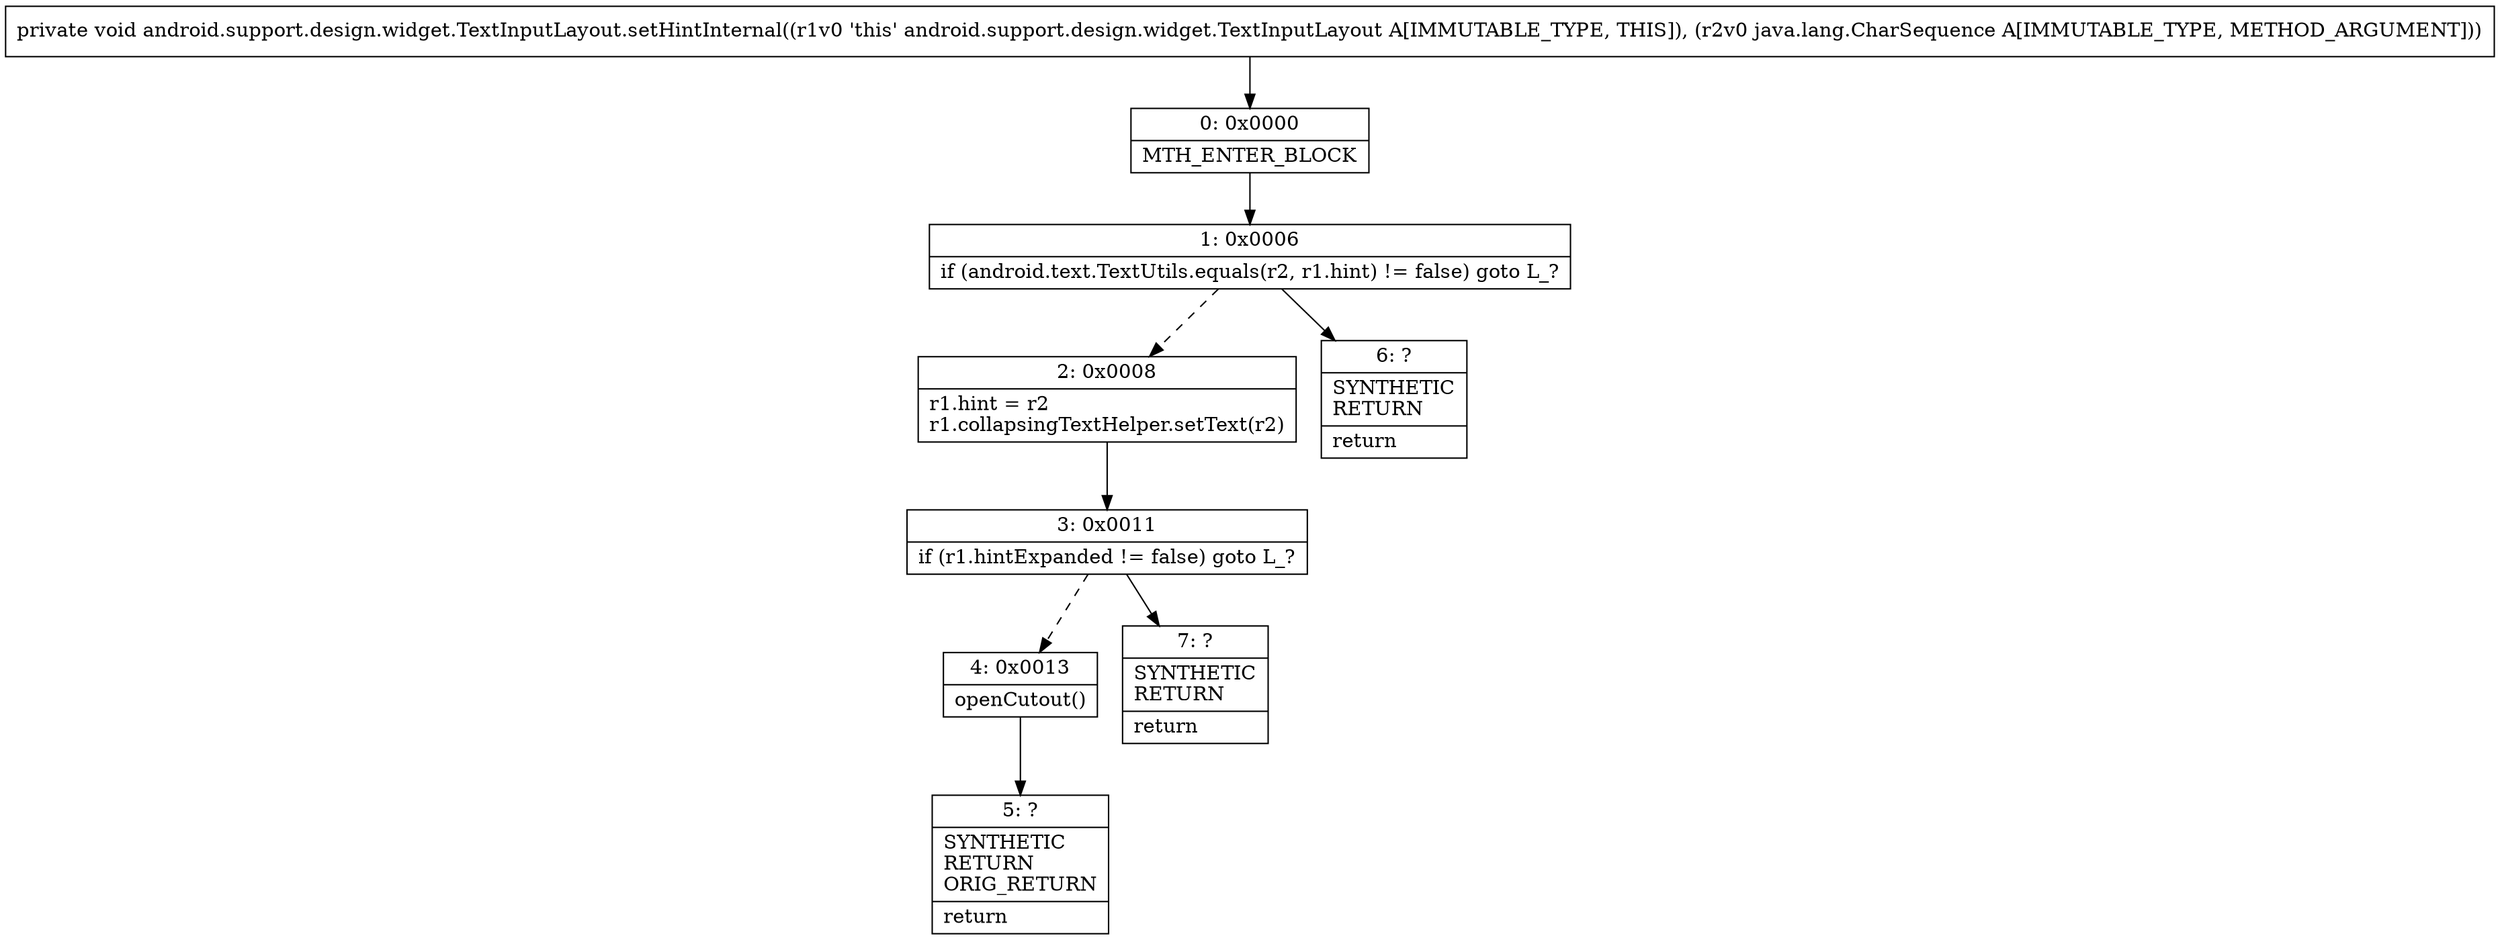 digraph "CFG forandroid.support.design.widget.TextInputLayout.setHintInternal(Ljava\/lang\/CharSequence;)V" {
Node_0 [shape=record,label="{0\:\ 0x0000|MTH_ENTER_BLOCK\l}"];
Node_1 [shape=record,label="{1\:\ 0x0006|if (android.text.TextUtils.equals(r2, r1.hint) != false) goto L_?\l}"];
Node_2 [shape=record,label="{2\:\ 0x0008|r1.hint = r2\lr1.collapsingTextHelper.setText(r2)\l}"];
Node_3 [shape=record,label="{3\:\ 0x0011|if (r1.hintExpanded != false) goto L_?\l}"];
Node_4 [shape=record,label="{4\:\ 0x0013|openCutout()\l}"];
Node_5 [shape=record,label="{5\:\ ?|SYNTHETIC\lRETURN\lORIG_RETURN\l|return\l}"];
Node_6 [shape=record,label="{6\:\ ?|SYNTHETIC\lRETURN\l|return\l}"];
Node_7 [shape=record,label="{7\:\ ?|SYNTHETIC\lRETURN\l|return\l}"];
MethodNode[shape=record,label="{private void android.support.design.widget.TextInputLayout.setHintInternal((r1v0 'this' android.support.design.widget.TextInputLayout A[IMMUTABLE_TYPE, THIS]), (r2v0 java.lang.CharSequence A[IMMUTABLE_TYPE, METHOD_ARGUMENT])) }"];
MethodNode -> Node_0;
Node_0 -> Node_1;
Node_1 -> Node_2[style=dashed];
Node_1 -> Node_6;
Node_2 -> Node_3;
Node_3 -> Node_4[style=dashed];
Node_3 -> Node_7;
Node_4 -> Node_5;
}

